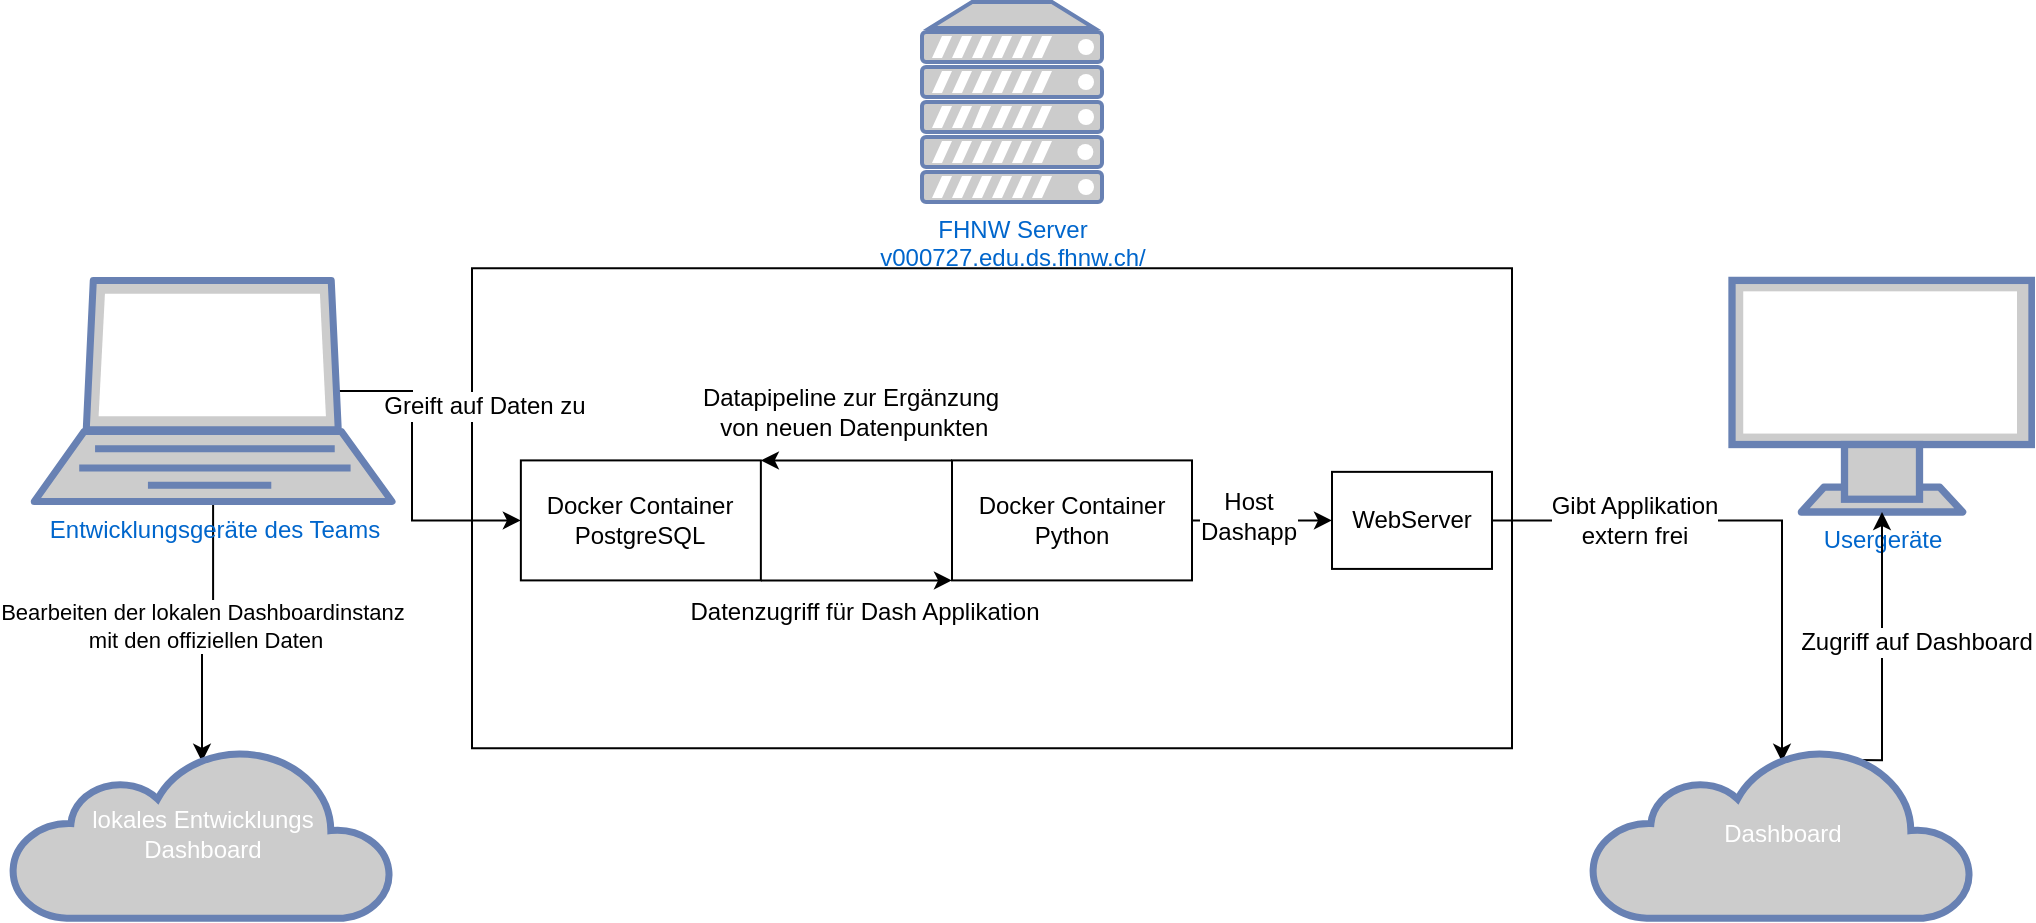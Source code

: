 <mxfile version="12.6.5" type="device"><diagram name="Page-1" id="bfe91b75-5d2c-26a0-9c1d-138518896778"><mxGraphModel dx="1662" dy="1672" grid="1" gridSize="10" guides="1" tooltips="1" connect="1" arrows="1" fold="1" page="1" pageScale="1" pageWidth="1100" pageHeight="850" background="#ffffff" math="0" shadow="0"><root><mxCell id="0"/><mxCell id="1" parent="0"/><mxCell id="XYQlVOxWakfh2P9kSds_-12" value="Bearbeiten der lokalen Dashboardinstanz&lt;br&gt;&amp;nbsp;mit den offiziellen Daten" style="edgeStyle=orthogonalEdgeStyle;rounded=0;orthogonalLoop=1;jettySize=auto;html=1;entryX=0.5;entryY=0.08;entryDx=0;entryDy=0;entryPerimeter=0;" edge="1" parent="1" source="XYQlVOxWakfh2P9kSds_-1" target="XYQlVOxWakfh2P9kSds_-16"><mxGeometry relative="1" as="geometry"><mxPoint x="96.86" y="418.86" as="targetPoint"/></mxGeometry></mxCell><mxCell id="XYQlVOxWakfh2P9kSds_-27" value="" style="verticalLabelPosition=bottom;verticalAlign=top;html=1;shape=mxgraph.basic.rect;fillColor2=none;strokeWidth=1;size=20;indent=5;" vertex="1" parent="1"><mxGeometry x="280" y="118.11" width="520" height="240" as="geometry"/></mxCell><mxCell id="ji35KietfiMx0i0UZ-UT-2" value="FHNW Server&lt;br&gt;v000727.edu.ds.fhnw.ch/" style="fontColor=#0066CC;verticalAlign=top;verticalLabelPosition=bottom;labelPosition=center;align=center;html=1;outlineConnect=0;fillColor=#CCCCCC;strokeColor=#6881B3;gradientColor=none;gradientDirection=north;strokeWidth=2;shape=mxgraph.networks.server;" parent="1" vertex="1"><mxGeometry x="505" y="-15.0" width="90" height="100" as="geometry"/></mxCell><mxCell id="XYQlVOxWakfh2P9kSds_-7" value="" style="edgeStyle=orthogonalEdgeStyle;rounded=0;orthogonalLoop=1;jettySize=auto;html=1;entryX=0;entryY=0.5;entryDx=0;entryDy=0;exitX=1;exitY=0.5;exitDx=0;exitDy=0;" edge="1" parent="1" source="ji35KietfiMx0i0UZ-UT-6" target="ji35KietfiMx0i0UZ-UT-11"><mxGeometry relative="1" as="geometry"><mxPoint x="348.79" y="289.47" as="targetPoint"/></mxGeometry></mxCell><mxCell id="XYQlVOxWakfh2P9kSds_-8" value="Host &lt;br&gt;Dashapp" style="text;html=1;align=center;verticalAlign=middle;resizable=0;points=[];labelBackgroundColor=#ffffff;" vertex="1" connectable="0" parent="XYQlVOxWakfh2P9kSds_-7"><mxGeometry x="-0.23" y="1" relative="1" as="geometry"><mxPoint x="1" y="-1.1" as="offset"/></mxGeometry></mxCell><mxCell id="ji35KietfiMx0i0UZ-UT-6" value="Docker Container Python" style="rounded=0;whiteSpace=wrap;html=1;" parent="1" vertex="1"><mxGeometry x="520" y="214.2" width="120" height="60" as="geometry"/></mxCell><mxCell id="ji35KietfiMx0i0UZ-UT-7" value="Docker Container PostgreSQL" style="rounded=0;whiteSpace=wrap;html=1;" parent="1" vertex="1"><mxGeometry x="304.43" y="214.2" width="120" height="60" as="geometry"/></mxCell><mxCell id="XYQlVOxWakfh2P9kSds_-5" value="" style="edgeStyle=orthogonalEdgeStyle;rounded=0;orthogonalLoop=1;jettySize=auto;html=1;entryX=0.5;entryY=0.08;entryDx=0;entryDy=0;entryPerimeter=0;exitX=1;exitY=0.5;exitDx=0;exitDy=0;" edge="1" parent="1" source="ji35KietfiMx0i0UZ-UT-11" target="XYQlVOxWakfh2P9kSds_-28"><mxGeometry relative="1" as="geometry"><mxPoint x="781.4" y="406.7" as="targetPoint"/></mxGeometry></mxCell><mxCell id="XYQlVOxWakfh2P9kSds_-15" value="Gibt Applikation&lt;br&gt;extern frei" style="text;html=1;align=center;verticalAlign=middle;resizable=0;points=[];labelBackgroundColor=#ffffff;" vertex="1" connectable="0" parent="XYQlVOxWakfh2P9kSds_-5"><mxGeometry x="-0.154" y="-1" relative="1" as="geometry"><mxPoint x="-42" y="-1" as="offset"/></mxGeometry></mxCell><mxCell id="ji35KietfiMx0i0UZ-UT-11" value="WebServer" style="rounded=0;whiteSpace=wrap;html=1;" parent="1" vertex="1"><mxGeometry x="710" y="219.93" width="80" height="48.53" as="geometry"/></mxCell><mxCell id="ji35KietfiMx0i0UZ-UT-15" value="" style="endArrow=classic;html=1;entryX=0;entryY=1;entryDx=0;entryDy=0;exitX=1;exitY=1;exitDx=0;exitDy=0;" parent="1" source="ji35KietfiMx0i0UZ-UT-7" target="ji35KietfiMx0i0UZ-UT-6" edge="1"><mxGeometry width="50" height="50" relative="1" as="geometry"><mxPoint x="419.93" y="209.61" as="sourcePoint"/><mxPoint x="579.93" y="209.61" as="targetPoint"/></mxGeometry></mxCell><mxCell id="ji35KietfiMx0i0UZ-UT-19" value="Datenzugriff für Dash Applikation" style="text;html=1;align=center;verticalAlign=middle;resizable=0;points=[];labelBackgroundColor=#ffffff;" parent="ji35KietfiMx0i0UZ-UT-15" vertex="1" connectable="0"><mxGeometry x="-0.091" y="2" relative="1" as="geometry"><mxPoint x="7.47" y="17.8" as="offset"/></mxGeometry></mxCell><mxCell id="ji35KietfiMx0i0UZ-UT-20" value="" style="endArrow=classic;html=1;entryX=1;entryY=0;entryDx=0;entryDy=0;exitX=0;exitY=0;exitDx=0;exitDy=0;" parent="1" source="ji35KietfiMx0i0UZ-UT-6" target="ji35KietfiMx0i0UZ-UT-7" edge="1"><mxGeometry width="50" height="50" relative="1" as="geometry"><mxPoint x="579.93" y="164.61" as="sourcePoint"/><mxPoint x="418.79" y="219.47" as="targetPoint"/></mxGeometry></mxCell><mxCell id="ji35KietfiMx0i0UZ-UT-21" value="Datapipeline zur Ergänzung&lt;br&gt;&amp;nbsp;von neuen Datenpunkten&lt;br&gt;" style="text;html=1;align=center;verticalAlign=middle;resizable=0;points=[];labelBackgroundColor=#ffffff;" parent="ji35KietfiMx0i0UZ-UT-20" vertex="1" connectable="0"><mxGeometry x="-0.091" y="2" relative="1" as="geometry"><mxPoint x="-7.47" y="-26.2" as="offset"/></mxGeometry></mxCell><mxCell id="XYQlVOxWakfh2P9kSds_-10" value="" style="edgeStyle=orthogonalEdgeStyle;rounded=0;orthogonalLoop=1;jettySize=auto;html=1;entryX=0;entryY=0.5;entryDx=0;entryDy=0;exitX=0.85;exitY=0.5;exitDx=0;exitDy=0;exitPerimeter=0;" edge="1" parent="1" source="XYQlVOxWakfh2P9kSds_-1" target="ji35KietfiMx0i0UZ-UT-7"><mxGeometry relative="1" as="geometry"><mxPoint x="288.86" y="263.86" as="targetPoint"/><Array as="points"><mxPoint x="250" y="180"/><mxPoint x="250" y="244"/></Array></mxGeometry></mxCell><mxCell id="XYQlVOxWakfh2P9kSds_-11" value="Greift auf Daten zu" style="text;html=1;align=center;verticalAlign=middle;resizable=0;points=[];labelBackgroundColor=#ffffff;" vertex="1" connectable="0" parent="XYQlVOxWakfh2P9kSds_-10"><mxGeometry x="-0.515" y="-4" relative="1" as="geometry"><mxPoint x="40.14" y="6.52" as="offset"/></mxGeometry></mxCell><mxCell id="XYQlVOxWakfh2P9kSds_-16" value="lokales Entwicklungs&lt;br&gt;Dashboard" style="html=1;outlineConnect=0;fillColor=#CCCCCC;strokeColor=#6881B3;gradientColor=none;gradientDirection=north;strokeWidth=2;shape=mxgraph.networks.cloud;fontColor=#ffffff;" vertex="1" parent="1"><mxGeometry x="50" y="358.11" width="190" height="85" as="geometry"/></mxCell><mxCell id="XYQlVOxWakfh2P9kSds_-18" value="Usergeräte" style="fontColor=#0066CC;verticalAlign=top;verticalLabelPosition=bottom;labelPosition=center;align=center;html=1;outlineConnect=0;fillColor=#CCCCCC;strokeColor=#6881B3;gradientColor=none;gradientDirection=north;strokeWidth=2;shape=mxgraph.networks.monitor;" vertex="1" parent="1"><mxGeometry x="910" y="124.2" width="150" height="115.8" as="geometry"/></mxCell><mxCell id="XYQlVOxWakfh2P9kSds_-30" value="" style="edgeStyle=orthogonalEdgeStyle;rounded=0;orthogonalLoop=1;jettySize=auto;html=1;exitX=0.7;exitY=0.07;exitDx=0;exitDy=0;exitPerimeter=0;entryX=0.5;entryY=1;entryDx=0;entryDy=0;entryPerimeter=0;" edge="1" parent="1" source="XYQlVOxWakfh2P9kSds_-28" target="XYQlVOxWakfh2P9kSds_-18"><mxGeometry relative="1" as="geometry"><mxPoint x="1110" y="400.61" as="targetPoint"/><Array as="points"><mxPoint x="985" y="364"/></Array></mxGeometry></mxCell><mxCell id="XYQlVOxWakfh2P9kSds_-31" value="Zugriff auf Dashboard" style="text;html=1;align=center;verticalAlign=middle;resizable=0;points=[];labelBackgroundColor=#ffffff;" vertex="1" connectable="0" parent="XYQlVOxWakfh2P9kSds_-30"><mxGeometry x="-0.152" y="-5" relative="1" as="geometry"><mxPoint x="12" y="-14.06" as="offset"/></mxGeometry></mxCell><mxCell id="XYQlVOxWakfh2P9kSds_-28" value="Dashboard" style="html=1;outlineConnect=0;fillColor=#CCCCCC;strokeColor=#6881B3;gradientColor=none;gradientDirection=north;strokeWidth=2;shape=mxgraph.networks.cloud;fontColor=#ffffff;" vertex="1" parent="1"><mxGeometry x="840" y="358.11" width="190" height="85" as="geometry"/></mxCell><mxCell id="XYQlVOxWakfh2P9kSds_-1" value="Entwicklungsgeräte des Teams" style="fontColor=#0066CC;verticalAlign=top;verticalLabelPosition=bottom;labelPosition=center;align=center;html=1;outlineConnect=0;fillColor=#CCCCCC;strokeColor=#6881B3;gradientColor=none;gradientDirection=north;strokeWidth=2;shape=mxgraph.networks.laptop;" vertex="1" parent="1"><mxGeometry x="61.14" y="124.2" width="178.86" height="110.53" as="geometry"/></mxCell></root></mxGraphModel></diagram></mxfile>